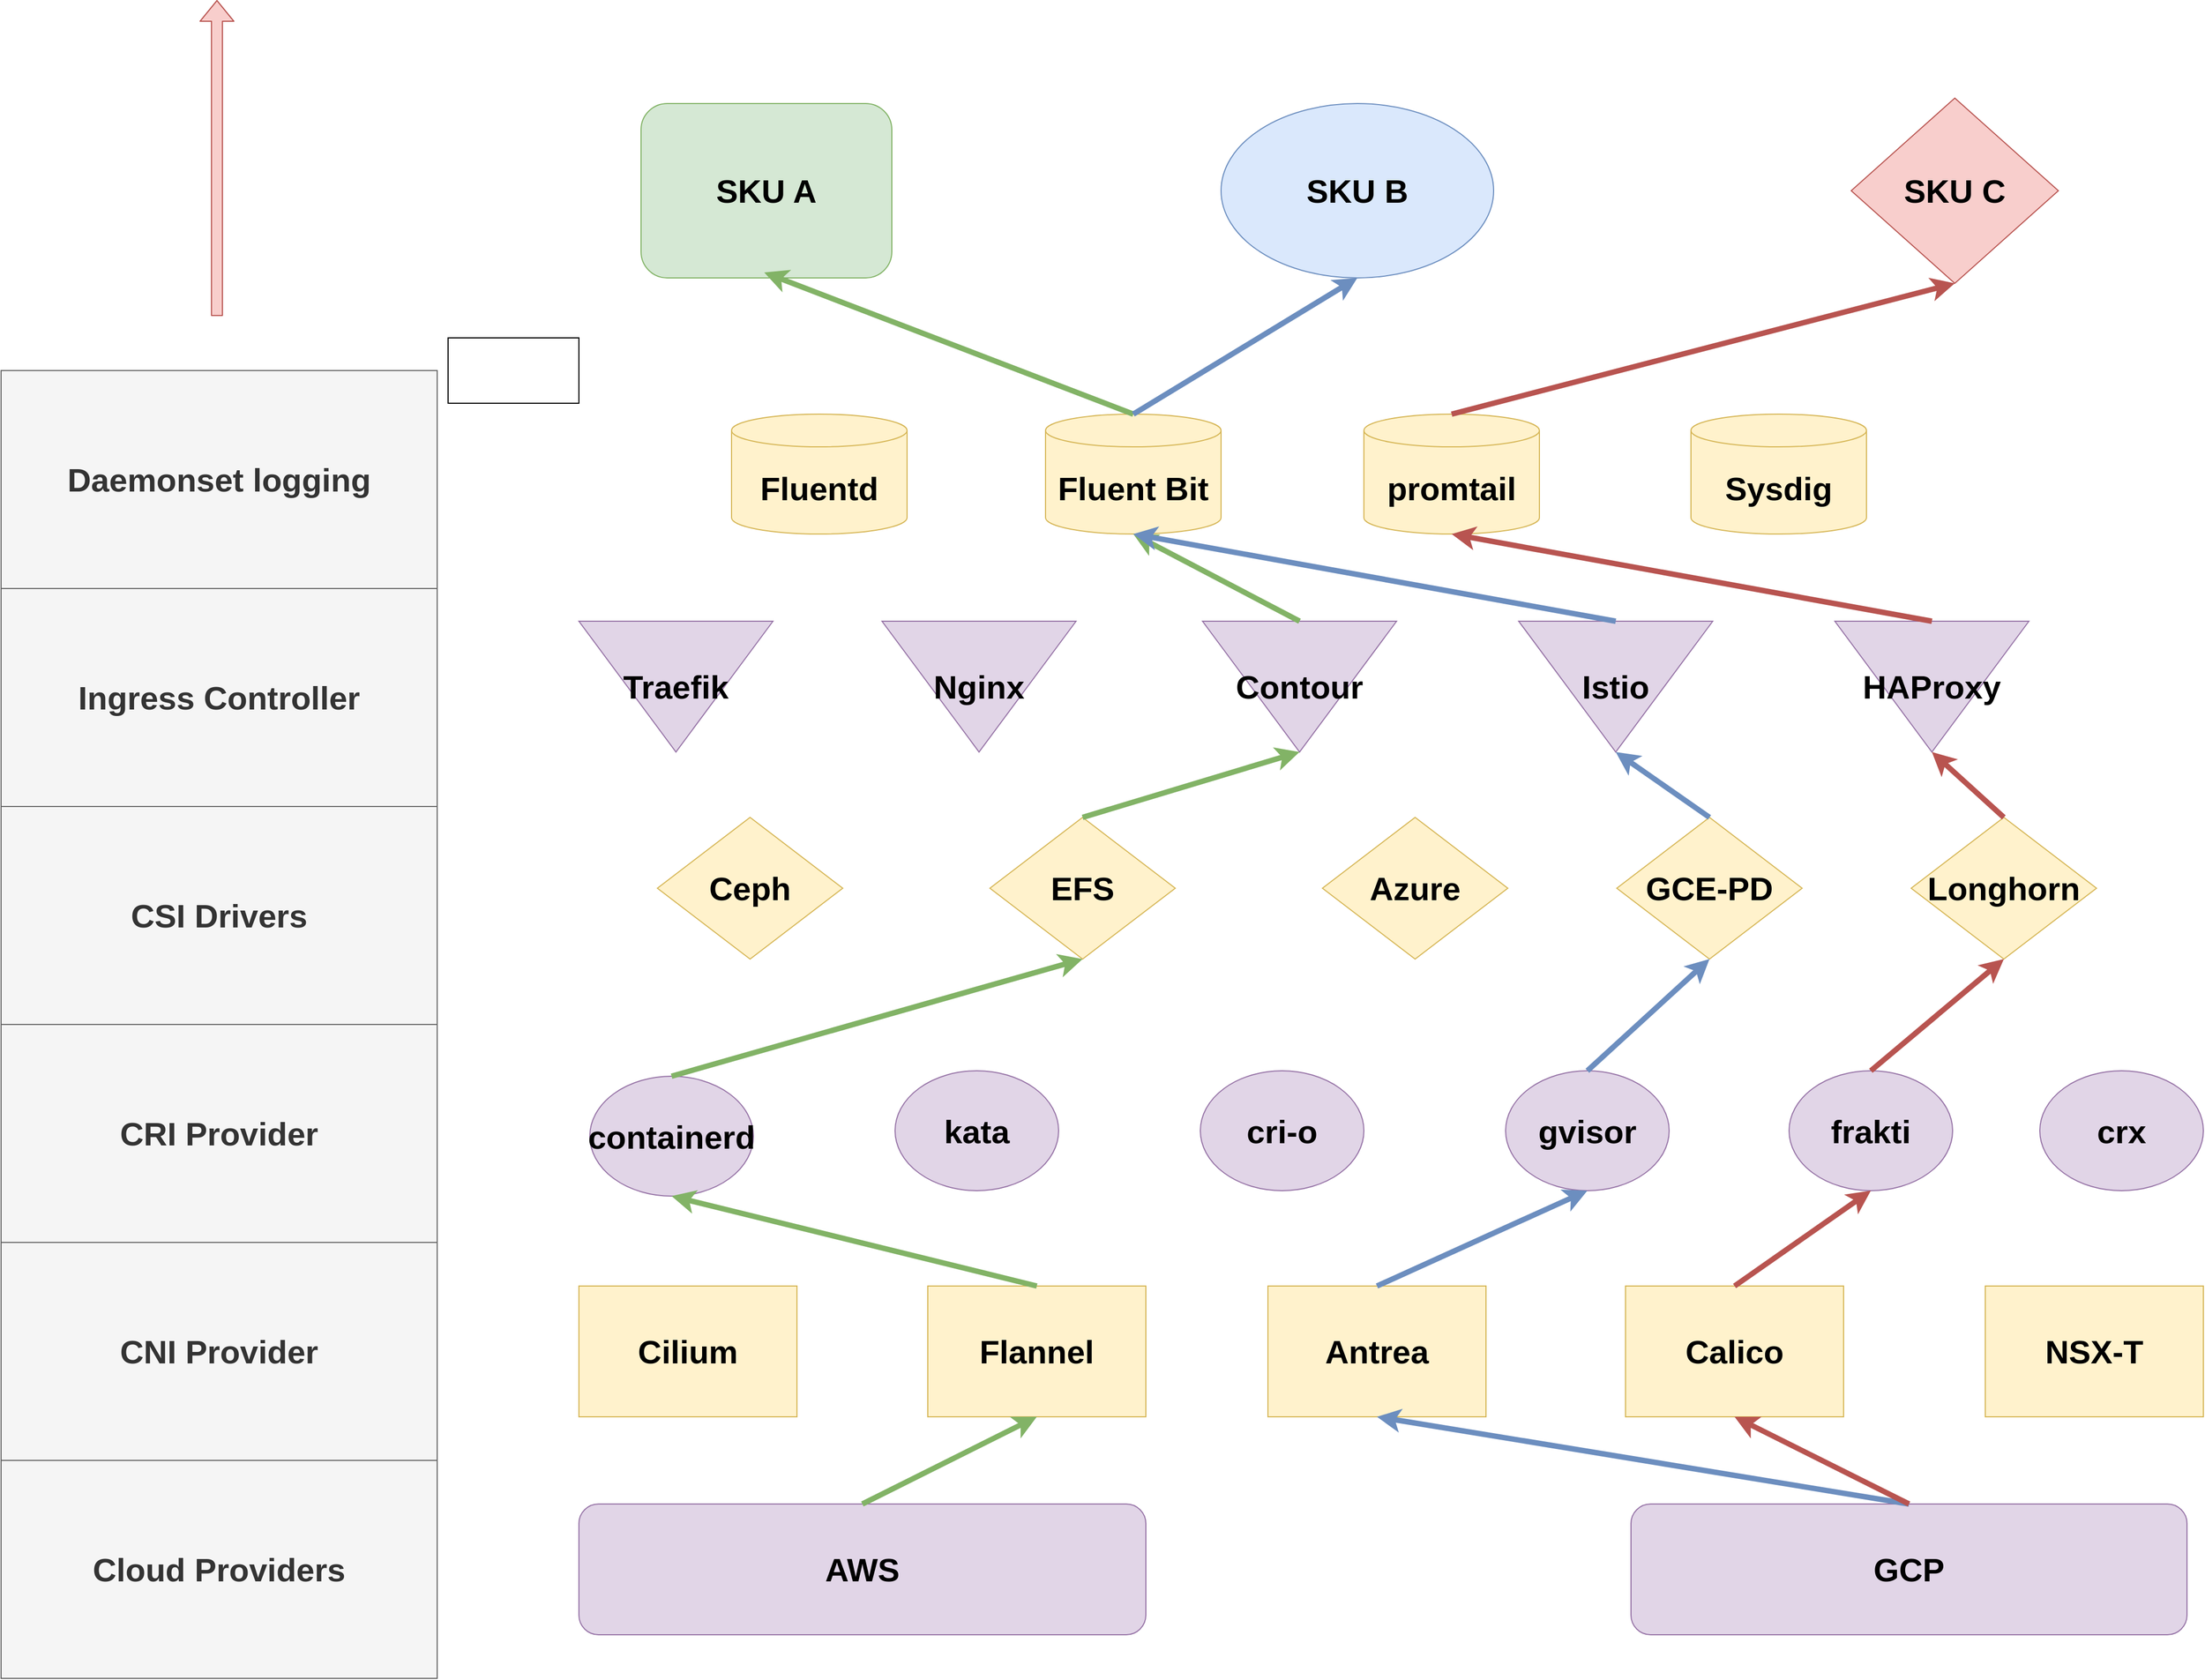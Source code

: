 <mxfile version="22.1.16" type="embed">
    <diagram id="K7M3HRoWgAVKcHkSSJoV" name="SKU">
        <mxGraphModel dx="2587" dy="1836" grid="1" gridSize="10" guides="1" tooltips="1" connect="1" arrows="1" fold="1" page="1" pageScale="1" pageWidth="1654" pageHeight="1169" math="0" shadow="0">
            <root>
                <mxCell id="0"/>
                <mxCell id="1" parent="0"/>
                <mxCell id="2" value="SKU A" style="rounded=1;whiteSpace=wrap;html=1;fillColor=#d5e8d4;strokeColor=#82b366;fontSize=30;fontStyle=1" parent="1" vertex="1">
                    <mxGeometry x="177" y="-285" width="230" height="160" as="geometry"/>
                </mxCell>
                <mxCell id="3" value="SKU B" style="ellipse;whiteSpace=wrap;html=1;fillColor=#dae8fc;strokeColor=#6c8ebf;fontSize=30;fontStyle=1" parent="1" vertex="1">
                    <mxGeometry x="709" y="-285" width="250" height="160" as="geometry"/>
                </mxCell>
                <mxCell id="4" value="SKU C" style="rhombus;whiteSpace=wrap;html=1;fillColor=#f8cecc;strokeColor=#b85450;fontSize=30;fontStyle=1" parent="1" vertex="1">
                    <mxGeometry x="1287" y="-290" width="190" height="170" as="geometry"/>
                </mxCell>
                <mxCell id="5" value="AWS" style="rounded=1;whiteSpace=wrap;html=1;fontSize=30;fillColor=#e1d5e7;strokeColor=#9673a6;fontStyle=1" parent="1" vertex="1">
                    <mxGeometry x="120" y="1000" width="520" height="120" as="geometry"/>
                </mxCell>
                <mxCell id="6" value="GCP" style="rounded=1;whiteSpace=wrap;html=1;fontSize=30;fillColor=#e1d5e7;strokeColor=#9673a6;fontStyle=1" parent="1" vertex="1">
                    <mxGeometry x="1085" y="1000" width="510" height="120" as="geometry"/>
                </mxCell>
                <mxCell id="8" value="Cilium" style="rounded=0;whiteSpace=wrap;html=1;fontSize=30;fillColor=#fff2cc;strokeColor=#d6b656;fontStyle=1" parent="1" vertex="1">
                    <mxGeometry x="120" y="800" width="200" height="120" as="geometry"/>
                </mxCell>
                <mxCell id="9" value="Flannel" style="rounded=0;whiteSpace=wrap;html=1;fontSize=30;fillColor=#fff2cc;strokeColor=#d6b656;fontStyle=1" parent="1" vertex="1">
                    <mxGeometry x="440" y="800" width="200" height="120" as="geometry"/>
                </mxCell>
                <mxCell id="10" value="Antrea" style="rounded=0;whiteSpace=wrap;html=1;fontSize=30;fillColor=#fff2cc;strokeColor=#d6b656;fontStyle=1" parent="1" vertex="1">
                    <mxGeometry x="752" y="800" width="200" height="120" as="geometry"/>
                </mxCell>
                <mxCell id="11" value="Calico" style="rounded=0;whiteSpace=wrap;html=1;fontSize=30;fillColor=#fff2cc;strokeColor=#d6b656;fontStyle=1" parent="1" vertex="1">
                    <mxGeometry x="1080" y="800" width="200" height="120" as="geometry"/>
                </mxCell>
                <mxCell id="13" value="containerd" style="ellipse;whiteSpace=wrap;html=1;fontSize=30;fillColor=#e1d5e7;strokeColor=#9673a6;fontStyle=1" parent="1" vertex="1">
                    <mxGeometry x="130" y="607.5" width="150" height="110" as="geometry"/>
                </mxCell>
                <mxCell id="14" value="kata" style="ellipse;whiteSpace=wrap;html=1;fontSize=30;fillColor=#e1d5e7;strokeColor=#9673a6;fontStyle=1" parent="1" vertex="1">
                    <mxGeometry x="410" y="602.5" width="150" height="110" as="geometry"/>
                </mxCell>
                <mxCell id="15" value="cri-o" style="ellipse;whiteSpace=wrap;html=1;fontSize=30;fillColor=#e1d5e7;strokeColor=#9673a6;fontStyle=1" parent="1" vertex="1">
                    <mxGeometry x="690" y="602.5" width="150" height="110" as="geometry"/>
                </mxCell>
                <mxCell id="16" value="frakti" style="ellipse;whiteSpace=wrap;html=1;fontSize=30;fillColor=#e1d5e7;strokeColor=#9673a6;fontStyle=1" parent="1" vertex="1">
                    <mxGeometry x="1230" y="602.5" width="150" height="110" as="geometry"/>
                </mxCell>
                <mxCell id="18" value="Ceph" style="rhombus;whiteSpace=wrap;html=1;fontSize=30;fillColor=#fff2cc;strokeColor=#d6b656;fontStyle=1" parent="1" vertex="1">
                    <mxGeometry x="192" y="370" width="170" height="130" as="geometry"/>
                </mxCell>
                <mxCell id="25" value="NSX-T" style="rounded=0;whiteSpace=wrap;html=1;fontSize=30;fillColor=#fff2cc;strokeColor=#d6b656;fontStyle=1" parent="1" vertex="1">
                    <mxGeometry x="1410" y="800" width="200" height="120" as="geometry"/>
                </mxCell>
                <mxCell id="26" value="Cloud Providers" style="rounded=0;whiteSpace=wrap;html=1;fontSize=30;fontStyle=1;fillColor=#f5f5f5;fontColor=#333333;strokeColor=#666666;" parent="1" vertex="1">
                    <mxGeometry x="-410" y="960" width="400" height="200" as="geometry"/>
                </mxCell>
                <mxCell id="27" value="CNI Provider" style="rounded=0;whiteSpace=wrap;html=1;fontSize=30;fillColor=#f5f5f5;strokeColor=#666666;fontColor=#333333;fontStyle=1" parent="1" vertex="1">
                    <mxGeometry x="-410" y="760" width="400" height="200" as="geometry"/>
                </mxCell>
                <mxCell id="28" value="CRI Provider" style="rounded=0;whiteSpace=wrap;html=1;fontSize=30;fillColor=#f5f5f5;strokeColor=#666666;fontColor=#333333;fontStyle=1" parent="1" vertex="1">
                    <mxGeometry x="-410" y="560" width="400" height="200" as="geometry"/>
                </mxCell>
                <mxCell id="29" value="CSI Drivers" style="rounded=0;whiteSpace=wrap;html=1;fontSize=30;fillColor=#f5f5f5;strokeColor=#666666;fontColor=#333333;fontStyle=1" parent="1" vertex="1">
                    <mxGeometry x="-410" y="360" width="400" height="200" as="geometry"/>
                </mxCell>
                <mxCell id="30" value="Ingress Controller" style="rounded=0;whiteSpace=wrap;html=1;fontSize=30;fillColor=#f5f5f5;strokeColor=#666666;fontColor=#333333;fontStyle=1" parent="1" vertex="1">
                    <mxGeometry x="-410" y="160" width="400" height="200" as="geometry"/>
                </mxCell>
                <mxCell id="31" value="gvisor" style="ellipse;whiteSpace=wrap;html=1;fontSize=30;fillColor=#e1d5e7;strokeColor=#9673a6;fontStyle=1" parent="1" vertex="1">
                    <mxGeometry x="970" y="602.5" width="150" height="110" as="geometry"/>
                </mxCell>
                <mxCell id="32" value="crx" style="ellipse;whiteSpace=wrap;html=1;fontSize=30;fillColor=#e1d5e7;strokeColor=#9673a6;fontStyle=1" parent="1" vertex="1">
                    <mxGeometry x="1460" y="602.5" width="150" height="110" as="geometry"/>
                </mxCell>
                <mxCell id="33" value="Daemonset logging" style="rounded=0;whiteSpace=wrap;html=1;fontSize=30;fillColor=#f5f5f5;strokeColor=#666666;fontColor=#333333;fontStyle=1" parent="1" vertex="1">
                    <mxGeometry x="-410" y="-40" width="400" height="200" as="geometry"/>
                </mxCell>
                <mxCell id="34" value="EFS" style="rhombus;whiteSpace=wrap;html=1;fontSize=30;fillColor=#fff2cc;strokeColor=#d6b656;fontStyle=1" parent="1" vertex="1">
                    <mxGeometry x="497" y="370" width="170" height="130" as="geometry"/>
                </mxCell>
                <mxCell id="35" value="Azure" style="rhombus;whiteSpace=wrap;html=1;fontSize=30;fillColor=#fff2cc;strokeColor=#d6b656;fontStyle=1" parent="1" vertex="1">
                    <mxGeometry x="802" y="370" width="170" height="130" as="geometry"/>
                </mxCell>
                <mxCell id="36" value="GCE-PD" style="rhombus;whiteSpace=wrap;html=1;fontSize=30;fillColor=#fff2cc;strokeColor=#d6b656;fontStyle=1" parent="1" vertex="1">
                    <mxGeometry x="1072" y="370" width="170" height="130" as="geometry"/>
                </mxCell>
                <mxCell id="37" value="Longhorn" style="rhombus;whiteSpace=wrap;html=1;fontSize=30;fillColor=#fff2cc;strokeColor=#d6b656;fontStyle=1" parent="1" vertex="1">
                    <mxGeometry x="1342" y="370" width="170" height="130" as="geometry"/>
                </mxCell>
                <mxCell id="38" value="Nginx" style="triangle;whiteSpace=wrap;html=1;fontSize=30;direction=south;fontStyle=1;fillColor=#e1d5e7;strokeColor=#9673a6;" parent="1" vertex="1">
                    <mxGeometry x="398" y="190" width="178" height="120" as="geometry"/>
                </mxCell>
                <mxCell id="39" value="Istio" style="triangle;whiteSpace=wrap;html=1;fontSize=30;direction=south;fontStyle=1;fillColor=#e1d5e7;strokeColor=#9673a6;" parent="1" vertex="1">
                    <mxGeometry x="982" y="190" width="178" height="120" as="geometry"/>
                </mxCell>
                <mxCell id="40" value="Contour" style="triangle;whiteSpace=wrap;html=1;fontSize=30;direction=south;fontStyle=1;fillColor=#e1d5e7;strokeColor=#9673a6;" parent="1" vertex="1">
                    <mxGeometry x="692" y="190" width="178" height="120" as="geometry"/>
                </mxCell>
                <mxCell id="41" value="HAProxy" style="triangle;whiteSpace=wrap;html=1;fontSize=30;direction=south;fontStyle=1;fillColor=#e1d5e7;strokeColor=#9673a6;" parent="1" vertex="1">
                    <mxGeometry x="1272" y="190" width="178" height="120" as="geometry"/>
                </mxCell>
                <mxCell id="42" value="Traefik" style="triangle;whiteSpace=wrap;html=1;fontSize=30;direction=south;fontStyle=1;fillColor=#e1d5e7;strokeColor=#9673a6;" parent="1" vertex="1">
                    <mxGeometry x="120" y="190" width="178" height="120" as="geometry"/>
                </mxCell>
                <mxCell id="44" value="Fluentd" style="shape=cylinder3;whiteSpace=wrap;html=1;boundedLbl=1;backgroundOutline=1;size=15;fontSize=30;fillColor=#fff2cc;strokeColor=#d6b656;fontStyle=1" parent="1" vertex="1">
                    <mxGeometry x="260" width="161" height="110" as="geometry"/>
                </mxCell>
                <mxCell id="45" value="Fluent Bit" style="shape=cylinder3;whiteSpace=wrap;html=1;boundedLbl=1;backgroundOutline=1;size=15;fontSize=30;fillColor=#fff2cc;strokeColor=#d6b656;fontStyle=1" parent="1" vertex="1">
                    <mxGeometry x="548" width="161" height="110" as="geometry"/>
                </mxCell>
                <mxCell id="46" value="promtail" style="shape=cylinder3;whiteSpace=wrap;html=1;boundedLbl=1;backgroundOutline=1;size=15;fontSize=30;fillColor=#fff2cc;strokeColor=#d6b656;fontStyle=1" parent="1" vertex="1">
                    <mxGeometry x="840" width="161" height="110" as="geometry"/>
                </mxCell>
                <mxCell id="47" value="Sysdig" style="shape=cylinder3;whiteSpace=wrap;html=1;boundedLbl=1;backgroundOutline=1;size=15;fontSize=30;fillColor=#fff2cc;strokeColor=#d6b656;fontStyle=1" parent="1" vertex="1">
                    <mxGeometry x="1140" width="161" height="110" as="geometry"/>
                </mxCell>
                <mxCell id="48" value="" style="endArrow=classic;html=1;fontSize=30;exitX=0.5;exitY=0;exitDx=0;exitDy=0;entryX=0.5;entryY=1;entryDx=0;entryDy=0;strokeWidth=5;fillColor=#d5e8d4;strokeColor=#82b366;" parent="1" source="5" target="9" edge="1">
                    <mxGeometry width="50" height="50" relative="1" as="geometry">
                        <mxPoint x="800" y="1050" as="sourcePoint"/>
                        <mxPoint x="850" y="1000" as="targetPoint"/>
                    </mxGeometry>
                </mxCell>
                <mxCell id="49" value="" style="endArrow=classic;html=1;fontSize=30;exitX=0.5;exitY=0;exitDx=0;exitDy=0;entryX=0.5;entryY=1;entryDx=0;entryDy=0;strokeWidth=5;fillColor=#d5e8d4;strokeColor=#82b366;" parent="1" source="9" target="13" edge="1">
                    <mxGeometry width="50" height="50" relative="1" as="geometry">
                        <mxPoint x="390" y="1010" as="sourcePoint"/>
                        <mxPoint x="550.0" y="930" as="targetPoint"/>
                    </mxGeometry>
                </mxCell>
                <mxCell id="50" value="" style="endArrow=classic;html=1;fontSize=30;exitX=0.5;exitY=0;exitDx=0;exitDy=0;entryX=0.5;entryY=1;entryDx=0;entryDy=0;strokeWidth=5;fillColor=#d5e8d4;strokeColor=#82b366;" parent="1" source="13" target="34" edge="1">
                    <mxGeometry width="50" height="50" relative="1" as="geometry">
                        <mxPoint x="550.0" y="810" as="sourcePoint"/>
                        <mxPoint x="215" y="727.5" as="targetPoint"/>
                    </mxGeometry>
                </mxCell>
                <mxCell id="51" value="" style="endArrow=classic;html=1;fontSize=30;exitX=0.5;exitY=0;exitDx=0;exitDy=0;entryX=1;entryY=0.5;entryDx=0;entryDy=0;strokeWidth=5;fillColor=#d5e8d4;strokeColor=#82b366;" parent="1" source="34" target="40" edge="1">
                    <mxGeometry width="50" height="50" relative="1" as="geometry">
                        <mxPoint x="215" y="617.5" as="sourcePoint"/>
                        <mxPoint x="592" y="510" as="targetPoint"/>
                    </mxGeometry>
                </mxCell>
                <mxCell id="52" value="" style="endArrow=classic;html=1;fontSize=30;exitX=0;exitY=0.5;exitDx=0;exitDy=0;entryX=0.5;entryY=1;entryDx=0;entryDy=0;strokeWidth=5;fillColor=#d5e8d4;strokeColor=#82b366;entryPerimeter=0;" parent="1" source="40" target="45" edge="1">
                    <mxGeometry width="50" height="50" relative="1" as="geometry">
                        <mxPoint x="592" y="380" as="sourcePoint"/>
                        <mxPoint x="791" y="320" as="targetPoint"/>
                    </mxGeometry>
                </mxCell>
                <mxCell id="53" value="" style="endArrow=classic;html=1;fontSize=30;exitX=0.5;exitY=0;exitDx=0;exitDy=0;strokeWidth=5;fillColor=#d5e8d4;strokeColor=#82b366;exitPerimeter=0;" parent="1" source="45" edge="1">
                    <mxGeometry width="50" height="50" relative="1" as="geometry">
                        <mxPoint x="791" y="200" as="sourcePoint"/>
                        <mxPoint x="290" y="-130" as="targetPoint"/>
                    </mxGeometry>
                </mxCell>
                <mxCell id="54" value="" style="endArrow=classic;html=1;fontSize=30;exitX=0.5;exitY=0;exitDx=0;exitDy=0;strokeWidth=5;fillColor=#dae8fc;strokeColor=#6c8ebf;entryX=0.5;entryY=1;entryDx=0;entryDy=0;" parent="1" source="6" target="10" edge="1">
                    <mxGeometry width="50" height="50" relative="1" as="geometry">
                        <mxPoint x="638.5" y="10" as="sourcePoint"/>
                        <mxPoint x="300" y="-120" as="targetPoint"/>
                    </mxGeometry>
                </mxCell>
                <mxCell id="55" value="" style="endArrow=classic;html=1;fontSize=30;exitX=0.5;exitY=0;exitDx=0;exitDy=0;strokeWidth=5;fillColor=#dae8fc;strokeColor=#6c8ebf;entryX=0.5;entryY=1;entryDx=0;entryDy=0;" parent="1" source="10" target="31" edge="1">
                    <mxGeometry width="50" height="50" relative="1" as="geometry">
                        <mxPoint x="1350" y="1010" as="sourcePoint"/>
                        <mxPoint x="862" y="930" as="targetPoint"/>
                    </mxGeometry>
                </mxCell>
                <mxCell id="56" value="" style="endArrow=classic;html=1;fontSize=30;exitX=0.5;exitY=0;exitDx=0;exitDy=0;strokeWidth=5;fillColor=#dae8fc;strokeColor=#6c8ebf;entryX=0.5;entryY=1;entryDx=0;entryDy=0;" parent="1" source="31" target="36" edge="1">
                    <mxGeometry width="50" height="50" relative="1" as="geometry">
                        <mxPoint x="862" y="810" as="sourcePoint"/>
                        <mxPoint x="920" y="520" as="targetPoint"/>
                    </mxGeometry>
                </mxCell>
                <mxCell id="57" value="" style="endArrow=classic;html=1;fontSize=30;exitX=0.5;exitY=0;exitDx=0;exitDy=0;strokeWidth=5;fillColor=#dae8fc;strokeColor=#6c8ebf;entryX=1;entryY=0.5;entryDx=0;entryDy=0;" parent="1" source="36" target="39" edge="1">
                    <mxGeometry width="50" height="50" relative="1" as="geometry">
                        <mxPoint x="1055" y="612.5" as="sourcePoint"/>
                        <mxPoint x="1167.0" y="510" as="targetPoint"/>
                    </mxGeometry>
                </mxCell>
                <mxCell id="58" value="" style="endArrow=classic;html=1;fontSize=30;exitX=0;exitY=0.5;exitDx=0;exitDy=0;strokeWidth=5;fillColor=#dae8fc;strokeColor=#6c8ebf;entryX=0.5;entryY=1;entryDx=0;entryDy=0;entryPerimeter=0;" parent="1" source="39" target="45" edge="1">
                    <mxGeometry width="50" height="50" relative="1" as="geometry">
                        <mxPoint x="1167.0" y="380" as="sourcePoint"/>
                        <mxPoint x="1081.0" y="320" as="targetPoint"/>
                    </mxGeometry>
                </mxCell>
                <mxCell id="59" value="" style="endArrow=classic;html=1;fontSize=30;exitX=0.5;exitY=0;exitDx=0;exitDy=0;strokeWidth=5;fillColor=#dae8fc;strokeColor=#6c8ebf;entryX=0.5;entryY=1;entryDx=0;entryDy=0;exitPerimeter=0;" parent="1" source="45" target="3" edge="1">
                    <mxGeometry width="50" height="50" relative="1" as="geometry">
                        <mxPoint x="1081.0" y="200" as="sourcePoint"/>
                        <mxPoint x="638.5" y="120" as="targetPoint"/>
                    </mxGeometry>
                </mxCell>
                <mxCell id="60" value="" style="endArrow=classic;html=1;fontSize=30;exitX=0.5;exitY=0;exitDx=0;exitDy=0;strokeWidth=5;fillColor=#f8cecc;strokeColor=#b85450;entryX=0.5;entryY=1;entryDx=0;entryDy=0;exitPerimeter=0;" parent="1" source="46" target="4" edge="1">
                    <mxGeometry width="50" height="50" relative="1" as="geometry">
                        <mxPoint x="638.5" y="10" as="sourcePoint"/>
                        <mxPoint x="844" y="-115" as="targetPoint"/>
                    </mxGeometry>
                </mxCell>
                <mxCell id="61" value="" style="endArrow=classic;html=1;fontSize=30;exitX=0;exitY=0.5;exitDx=0;exitDy=0;strokeWidth=5;fillColor=#f8cecc;strokeColor=#b85450;entryX=0.5;entryY=1;entryDx=0;entryDy=0;entryPerimeter=0;" parent="1" source="41" target="46" edge="1">
                    <mxGeometry width="50" height="50" relative="1" as="geometry">
                        <mxPoint x="930.5" y="10" as="sourcePoint"/>
                        <mxPoint x="1392.0" y="-110" as="targetPoint"/>
                    </mxGeometry>
                </mxCell>
                <mxCell id="62" value="" style="endArrow=classic;html=1;fontSize=30;exitX=0.5;exitY=0;exitDx=0;exitDy=0;strokeWidth=5;fillColor=#f8cecc;strokeColor=#b85450;entryX=1;entryY=0.5;entryDx=0;entryDy=0;" parent="1" source="37" target="41" edge="1">
                    <mxGeometry width="50" height="50" relative="1" as="geometry">
                        <mxPoint x="1371" y="200" as="sourcePoint"/>
                        <mxPoint x="930.5" y="120" as="targetPoint"/>
                    </mxGeometry>
                </mxCell>
                <mxCell id="63" value="" style="endArrow=classic;html=1;fontSize=30;exitX=0.5;exitY=0;exitDx=0;exitDy=0;strokeWidth=5;fillColor=#f8cecc;strokeColor=#b85450;entryX=0.5;entryY=1;entryDx=0;entryDy=0;" parent="1" source="16" target="37" edge="1">
                    <mxGeometry width="50" height="50" relative="1" as="geometry">
                        <mxPoint x="1437.0" y="380" as="sourcePoint"/>
                        <mxPoint x="1371" y="320" as="targetPoint"/>
                    </mxGeometry>
                </mxCell>
                <mxCell id="64" value="" style="endArrow=classic;html=1;fontSize=30;exitX=0.5;exitY=0;exitDx=0;exitDy=0;strokeWidth=5;fillColor=#f8cecc;strokeColor=#b85450;entryX=0.5;entryY=1;entryDx=0;entryDy=0;" parent="1" source="11" target="16" edge="1">
                    <mxGeometry width="50" height="50" relative="1" as="geometry">
                        <mxPoint x="1315" y="612.5" as="sourcePoint"/>
                        <mxPoint x="1437.0" y="510" as="targetPoint"/>
                    </mxGeometry>
                </mxCell>
                <mxCell id="65" value="" style="endArrow=classic;html=1;fontSize=30;exitX=0.5;exitY=0;exitDx=0;exitDy=0;strokeWidth=5;fillColor=#f8cecc;strokeColor=#b85450;entryX=0.5;entryY=1;entryDx=0;entryDy=0;" parent="1" source="6" target="11" edge="1">
                    <mxGeometry width="50" height="50" relative="1" as="geometry">
                        <mxPoint x="1190" y="810" as="sourcePoint"/>
                        <mxPoint x="1315" y="722.5" as="targetPoint"/>
                    </mxGeometry>
                </mxCell>
                <mxCell id="66" value="" style="shape=flexArrow;endArrow=classic;html=1;fillColor=#f8cecc;strokeColor=#b85450;" parent="1" edge="1">
                    <mxGeometry width="50" height="50" relative="1" as="geometry">
                        <mxPoint x="-212" y="-90" as="sourcePoint"/>
                        <mxPoint x="-212" y="-380" as="targetPoint"/>
                    </mxGeometry>
                </mxCell>
                <mxCell id="67" value="" style="whiteSpace=wrap;html=1;" vertex="1" parent="1">
                    <mxGeometry y="-70" width="120" height="60" as="geometry"/>
                </mxCell>
            </root>
        </mxGraphModel>
    </diagram>
</mxfile>